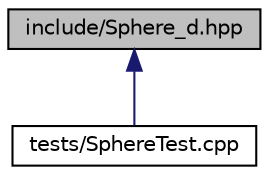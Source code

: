digraph "include/Sphere_d.hpp"
{
 // LATEX_PDF_SIZE
  edge [fontname="Helvetica",fontsize="10",labelfontname="Helvetica",labelfontsize="10"];
  node [fontname="Helvetica",fontsize="10",shape=record];
  Node5 [label="include/Sphere_d.hpp",height=0.2,width=0.4,color="black", fillcolor="grey75", style="filled", fontcolor="black",tooltip="Functions on d-Spheres."];
  Node5 -> Node6 [dir="back",color="midnightblue",fontsize="10",style="solid",fontname="Helvetica"];
  Node6 [label="tests/SphereTest.cpp",height=0.2,width=0.4,color="black", fillcolor="white", style="filled",URL="$_sphere_test_8cpp.html",tooltip="Tests for spheres."];
}
